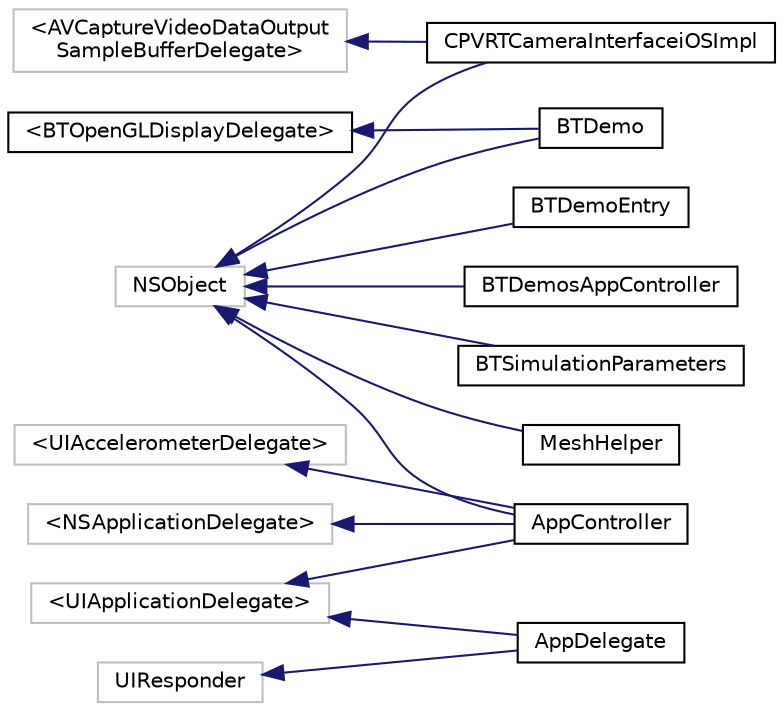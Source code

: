 digraph "Graphical Class Hierarchy"
{
  edge [fontname="Helvetica",fontsize="10",labelfontname="Helvetica",labelfontsize="10"];
  node [fontname="Helvetica",fontsize="10",shape=record];
  rankdir="LR";
  Node1 [label="\<AVCaptureVideoDataOutput\lSampleBufferDelegate\>",height=0.2,width=0.4,color="grey75", fillcolor="white", style="filled"];
  Node1 -> Node2 [dir="back",color="midnightblue",fontsize="10",style="solid",fontname="Helvetica"];
  Node2 [label="CPVRTCameraInterfaceiOSImpl",height=0.2,width=0.4,color="black", fillcolor="white", style="filled",URL="$interface_c_p_v_r_t_camera_interfacei_o_s_impl.html"];
  Node3 [label="\<BTOpenGLDisplayDelegate\>",height=0.2,width=0.4,color="black", fillcolor="white", style="filled",URL="$protocol_b_t_open_g_l_display_delegate-p.html"];
  Node3 -> Node4 [dir="back",color="midnightblue",fontsize="10",style="solid",fontname="Helvetica"];
  Node4 [label="BTDemo",height=0.2,width=0.4,color="black", fillcolor="white", style="filled",URL="$interface_b_t_demo.html"];
  Node5 [label="\<NSApplicationDelegate\>",height=0.2,width=0.4,color="grey75", fillcolor="white", style="filled"];
  Node5 -> Node6 [dir="back",color="midnightblue",fontsize="10",style="solid",fontname="Helvetica"];
  Node6 [label="AppController",height=0.2,width=0.4,color="black", fillcolor="white", style="filled",URL="$interface_app_controller.html",tooltip="Main controller class for OSX apps. "];
  Node7 [label="NSObject",height=0.2,width=0.4,color="grey75", fillcolor="white", style="filled"];
  Node7 -> Node6 [dir="back",color="midnightblue",fontsize="10",style="solid",fontname="Helvetica"];
  Node7 -> Node4 [dir="back",color="midnightblue",fontsize="10",style="solid",fontname="Helvetica"];
  Node7 -> Node8 [dir="back",color="midnightblue",fontsize="10",style="solid",fontname="Helvetica"];
  Node8 [label="BTDemoEntry",height=0.2,width=0.4,color="black", fillcolor="white", style="filled",URL="$interface_b_t_demo_entry.html"];
  Node7 -> Node9 [dir="back",color="midnightblue",fontsize="10",style="solid",fontname="Helvetica"];
  Node9 [label="BTDemosAppController",height=0.2,width=0.4,color="black", fillcolor="white", style="filled",URL="$interface_b_t_demos_app_controller.html"];
  Node7 -> Node10 [dir="back",color="midnightblue",fontsize="10",style="solid",fontname="Helvetica"];
  Node10 [label="BTSimulationParameters",height=0.2,width=0.4,color="black", fillcolor="white", style="filled",URL="$interface_b_t_simulation_parameters.html"];
  Node7 -> Node2 [dir="back",color="midnightblue",fontsize="10",style="solid",fontname="Helvetica"];
  Node7 -> Node11 [dir="back",color="midnightblue",fontsize="10",style="solid",fontname="Helvetica"];
  Node11 [label="MeshHelper",height=0.2,width=0.4,color="black", fillcolor="white", style="filled",URL="$interface_mesh_helper.html"];
  Node12 [label="\<UIAccelerometerDelegate\>",height=0.2,width=0.4,color="grey75", fillcolor="white", style="filled"];
  Node12 -> Node6 [dir="back",color="midnightblue",fontsize="10",style="solid",fontname="Helvetica"];
  Node13 [label="\<UIApplicationDelegate\>",height=0.2,width=0.4,color="grey75", fillcolor="white", style="filled"];
  Node13 -> Node6 [dir="back",color="midnightblue",fontsize="10",style="solid",fontname="Helvetica"];
  Node13 -> Node14 [dir="back",color="midnightblue",fontsize="10",style="solid",fontname="Helvetica"];
  Node14 [label="AppDelegate",height=0.2,width=0.4,color="black", fillcolor="white", style="filled",URL="$interface_app_delegate.html"];
  Node15 [label="UIResponder",height=0.2,width=0.4,color="grey75", fillcolor="white", style="filled"];
  Node15 -> Node14 [dir="back",color="midnightblue",fontsize="10",style="solid",fontname="Helvetica"];
}

